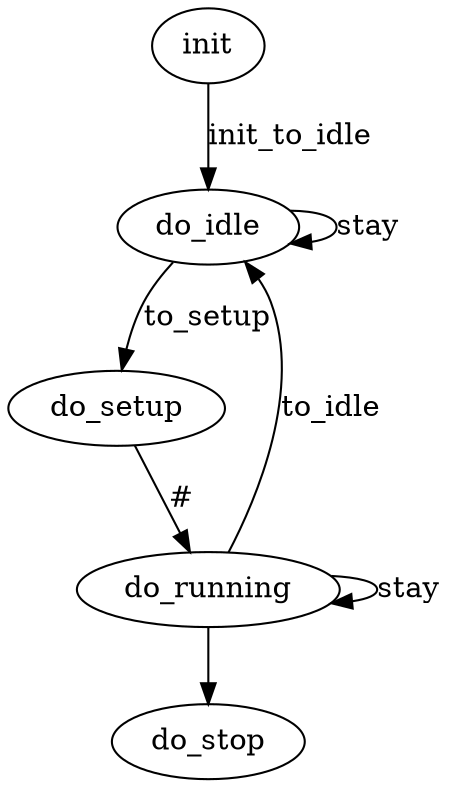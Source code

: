 digraph "gv_fsm example" {
  init
  idle [label="do_idle"]
  setup [label="do_setup"]
  running [label="do_running"]
  stop [label="do_stop"]

  init -> idle [label="init_to_idle"]
  idle -> idle [label="stay"]
  idle -> setup [label="to_setup"]
  setup -> running  [label="#"]
  running -> running [label="stay"]
  running -> idle [label="to_idle"]
  running -> stop
}